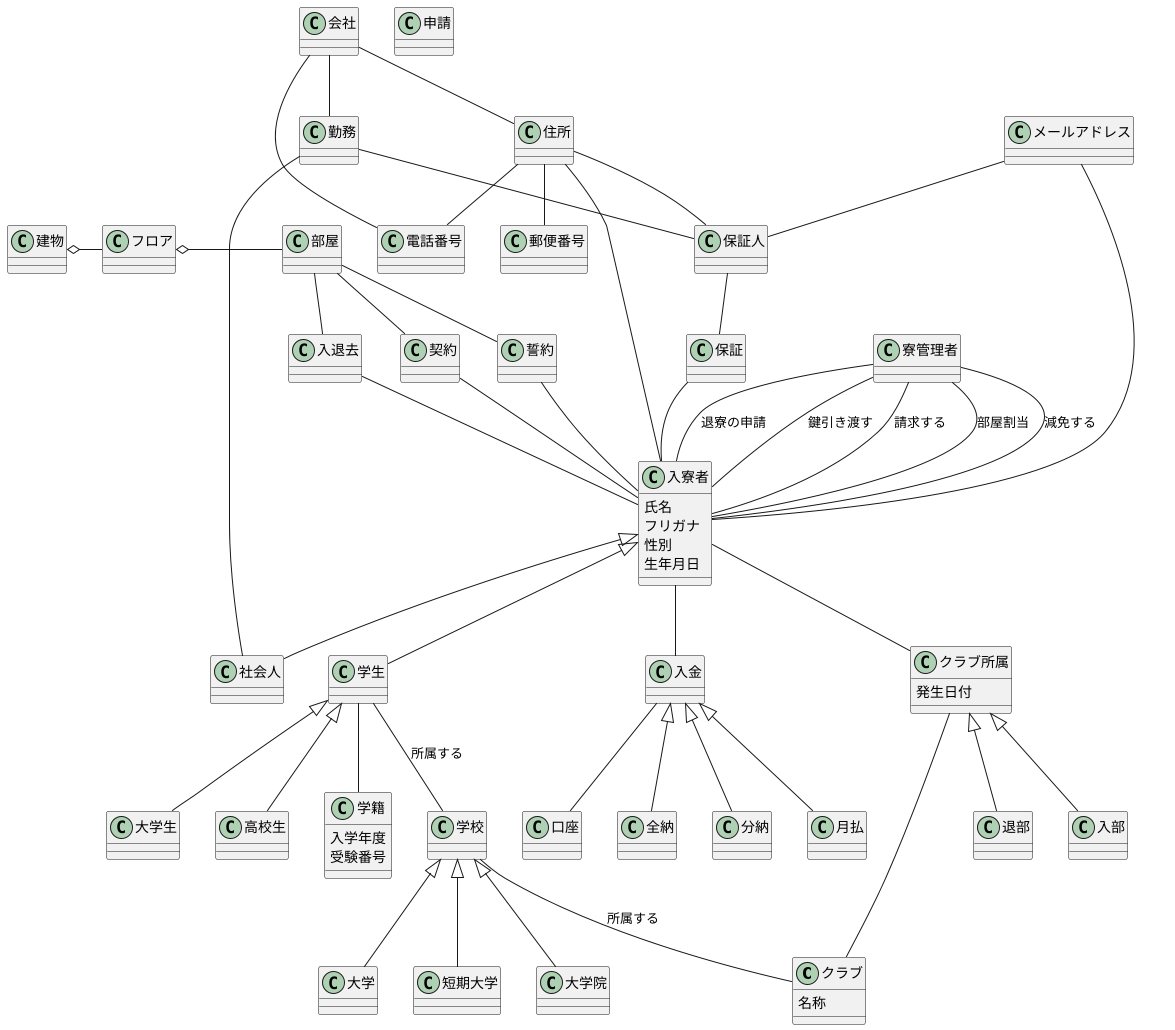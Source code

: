 @startuml

class クラブ {
  名称
}
class クラブ所属 {
  発生日付
}
class 入部
class 退部
クラブ所属 <|-- 入部
クラブ所属 <|-- 退部
入寮者 -- クラブ所属
クラブ所属 -- クラブ

class 学校
class 大学
class 短期大学
class 大学院
学校 <|-- 大学
学校 <|-- 短期大学
学校 <|-- 大学院

class 学生
学生 <|-- 大学生
学生 <|-- 高校生
学生 -- 学校: 所属する
学校 -- クラブ: 所属する
入寮者 <|-- 学生
入寮者 <|-- 社会人
学生 -- 学籍

class 入寮者 {
  氏名
  フリガナ
  性別
  生年月日
}
class 建物
class フロア
class 部屋

class 郵便番号
class 電話番号
class 住所
住所 -- 郵便番号
住所 -- 電話番号
住所 -- 入寮者
住所 -- 保証人

class メールアドレス
メールアドレス -- 入寮者
メールアドレス -- 保証人

class 保証人
class 保証
保証人 -- 保証
保証 -- 入寮者

class 会社
class 勤務
会社 -- 勤務
会社 -- 住所
会社 -- 電話番号
勤務 -- 社会人
勤務 -- 保証人

class 契約
class 誓約
class 口座
class 寮管理者
class 入金
class 学籍 {
  入学年度
  受験番号
}
class 入退去

class 申請

部屋 -- 入退去
入退去 -- 入寮者

入金 <|-- 全納
入金 <|-- 分納
入金 <|-- 月払

寮管理者 -- 入寮者: 部屋割当
寮管理者 -- 入寮者: 減免する
寮管理者 -- 入寮者: 退寮の申請
寮管理者 -- 入寮者: 鍵引き渡す
寮管理者 -- 入寮者: 請求する
部屋 -- 契約
契約 -- 入寮者
部屋 -- 誓約
誓約 -- 入寮者
入寮者 -- 入金
入金 -- 口座
建物 o- フロア
フロア o- 部屋

@enduml